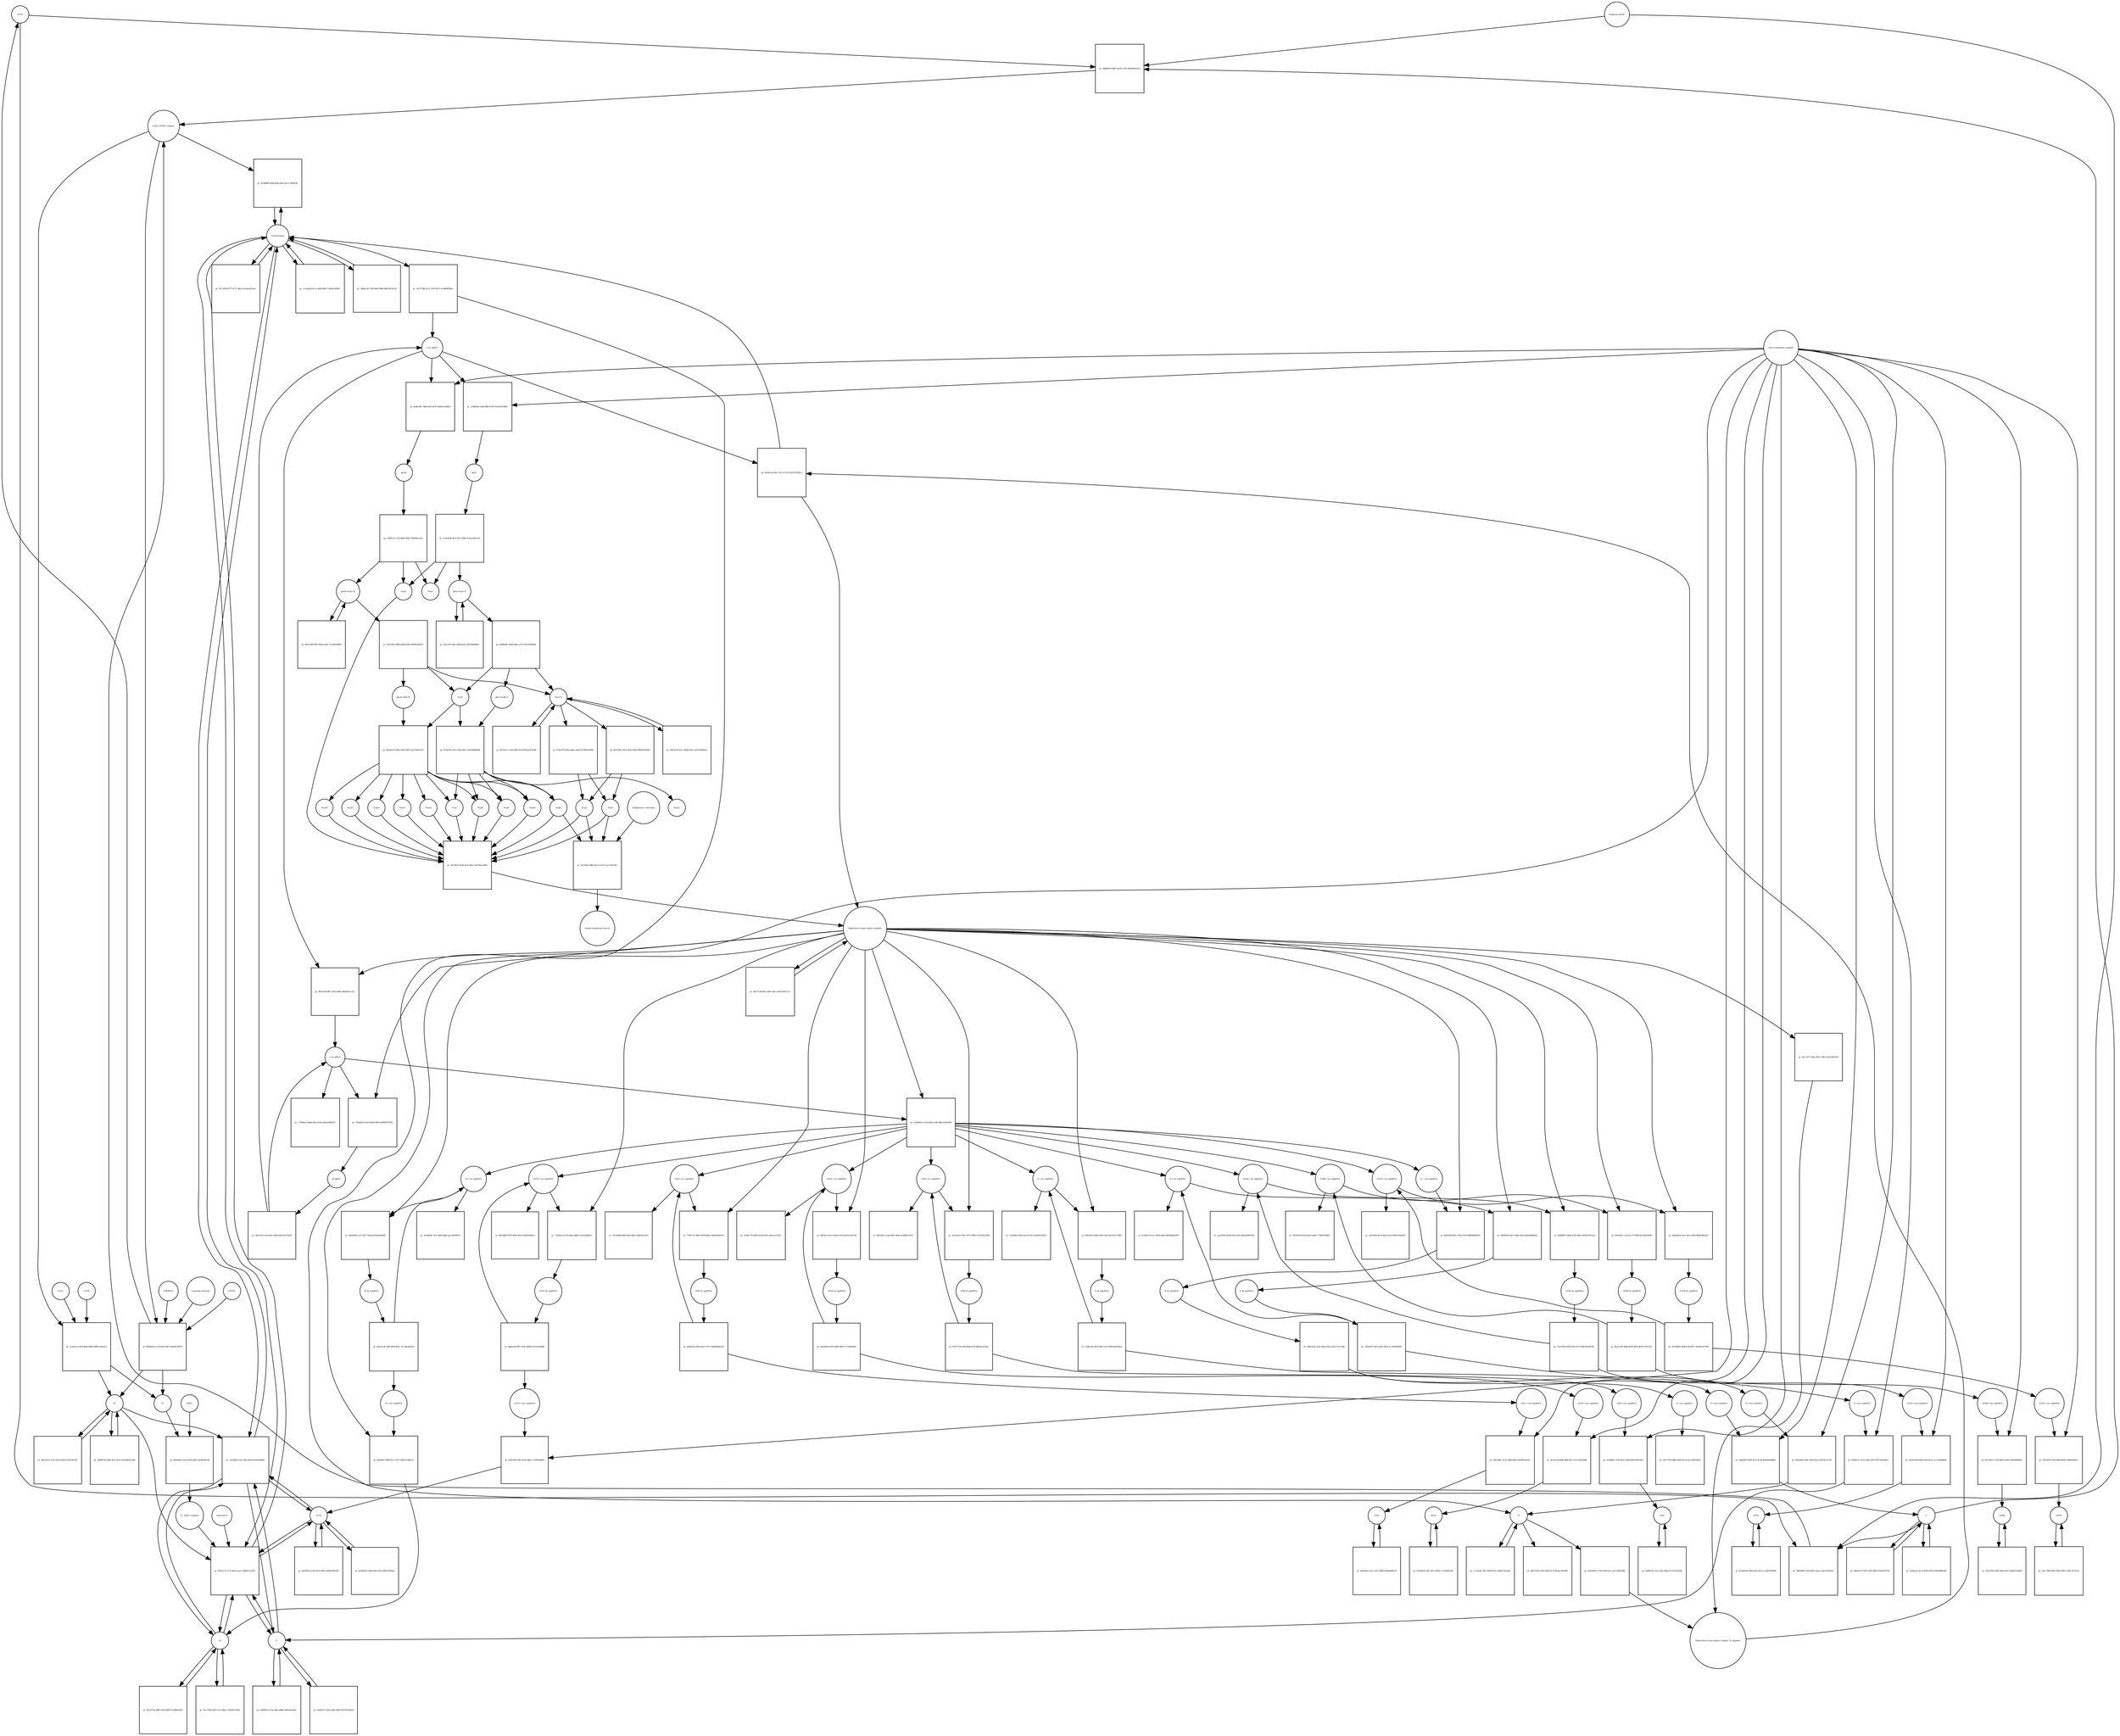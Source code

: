 strict digraph  {
ACE2 [annotation="", bipartite=0, cls=macromolecule, fontsize=4, label=ACE2, shape=circle];
"pr_508646c9-b9b7-4a28-a726-3dd1be8143c8" [annotation="", bipartite=1, cls=process, fontsize=4, label="pr_508646c9-b9b7-4a28-a726-3dd1be8143c8", shape=square];
"ACE2_SPIKE complex" [annotation="", bipartite=0, cls=complex, fontsize=4, label="ACE2_SPIKE complex", shape=circle];
"Heparan sulfate" [annotation="urn_miriam_obo.chebi_CHEBI%3A28815", bipartite=0, cls="simple chemical", fontsize=4, label="Heparan sulfate", shape=circle];
S [annotation=urn_miriam_uniprot_P0DTC2, bipartite=0, cls=macromolecule, fontsize=4, label=S, shape=circle];
Nucleocapsid [annotation="urn_miriam_obo.go_GO%3A0019013", bipartite=0, cls=complex, fontsize=4, label=Nucleocapsid, shape=circle];
"pr_bf348df9-9284-4eb6-9eb1-eb71139d2b3b" [annotation="", bipartite=1, cls=process, fontsize=4, label="pr_bf348df9-9284-4eb6-9eb1-eb71139d2b3b", shape=square];
"pr_5118fcce-e40f-48dd-b9d5-6989c1bda3c8" [annotation="", bipartite=1, cls=process, fontsize=4, label="pr_5118fcce-e40f-48dd-b9d5-6989c1bda3c8", shape=square];
S2 [annotation=urn_miriam_interpro_IPR002552, bipartite=0, cls=macromolecule, fontsize=4, label=S2, shape=circle];
CTSB [annotation="", bipartite=0, cls=macromolecule, fontsize=4, label=CTSB, shape=circle];
CTSL [annotation="", bipartite=0, cls=macromolecule, fontsize=4, label=CTSL, shape=circle];
S1 [annotation=urn_miriam_interpro_IPR002551, bipartite=0, cls=macromolecule, fontsize=4, label=S1, shape=circle];
"pr_26b960fd-143e-4d05-b2aa-e1d513583e09" [annotation="", bipartite=1, cls=process, fontsize=4, label="pr_26b960fd-143e-4d05-b2aa-e1d513583e09", shape=square];
"pr_fa911113-7c7e-4dc6-aaec-349067c2276f" [annotation="", bipartite=1, cls=process, fontsize=4, label="pr_fa911113-7c7e-4dc6-aaec-349067c2276f", shape=square];
cholesterol [annotation="urn_miriam_obo.chebi_CHEBI%3A16113", bipartite=0, cls="simple chemical", fontsize=4, label=cholesterol, shape=circle];
"S1_NRP1 complex" [annotation="", bipartite=0, cls=complex, fontsize=4, label="S1_NRP1 complex", shape=circle];
E [annotation=urn_miriam_uniprot_P0DTC4, bipartite=0, cls=macromolecule, fontsize=4, label=E, shape=circle];
M [annotation=urn_miriam_uniprot_P0DTC5, bipartite=0, cls=macromolecule, fontsize=4, label=M, shape=circle];
Orf7a [annotation=urn_miriam_uniprot_P0DTC7, bipartite=0, cls=macromolecule, fontsize=4, label=Orf7a, shape=circle];
"pr_e415759d-3c2c-4785-b237-ec9b90ffd9ea" [annotation="", bipartite=1, cls=process, fontsize=4, label="pr_e415759d-3c2c-4785-b237-ec9b90ffd9ea", shape=square];
"(+)ss gRNA" [annotation=urn_miriam_refseq_NC_045512, bipartite=0, cls="nucleic acid feature", fontsize=4, label="(+)ss gRNA", shape=circle];
N [annotation=urn_miriam_uniprot_P0DTC9, bipartite=0, cls="macromolecule multimer", fontsize=4, label=N, shape=circle];
"pr_cceeda3b-01ce-4d56-8661-c36fe9c0949c" [annotation="", bipartite=1, cls=process, fontsize=4, label="pr_cceeda3b-01ce-4d56-8661-c36fe9c0949c", shape=square];
"pr_264dce63-7ff8-44e6-94ba-86f32f61d21d" [annotation="", bipartite=1, cls=process, fontsize=4, label="pr_264dce63-7ff8-44e6-94ba-86f32f61d21d", shape=square];
"pr_d975331b-1b45-426d-b179-9a3ae749e981" [annotation="", bipartite=1, cls=process, fontsize=4, label="pr_d975331b-1b45-426d-b179-9a3ae749e981", shape=square];
"pr_17cfee4e-1f6c-4038-8c5e-2d0d7156c6de" [annotation="", bipartite=1, cls=process, fontsize=4, label="pr_17cfee4e-1f6c-4038-8c5e-2d0d7156c6de", shape=square];
"N (+)ss sgmRNA" [annotation=urn_miriam_ncbigene_43740575, bipartite=0, cls="nucleic acid feature", fontsize=4, label="N (+)ss sgmRNA", shape=circle];
"pr_d50a9ed1-6e6c-4f56-baa5-d1f55f7ae791" [annotation="", bipartite=1, cls=process, fontsize=4, label="pr_d50a9ed1-6e6c-4f56-baa5-d1f55f7ae791", shape=square];
"Host translation complex" [annotation="urn_miriam_obo.go_GO%3A0070992", bipartite=0, cls=complex, fontsize=4, label="Host translation complex", shape=circle];
"pr_07c5920a-ff77-4171-bbe2-a3c4aa631eac" [annotation="", bipartite=1, cls=process, fontsize=4, label="pr_07c5920a-ff77-4171-bbe2-a3c4aa631eac", shape=square];
"pr_0b0d2fcd-ce78-4afa-9dd7-ed20af74f070" [annotation="", bipartite=1, cls=process, fontsize=4, label="pr_0b0d2fcd-ce78-4afa-9dd7-ed20af74f070", shape=square];
FURIN [annotation="", bipartite=0, cls=macromolecule, fontsize=4, label=FURIN, shape=circle];
TMPRSS2 [annotation="", bipartite=0, cls=macromolecule, fontsize=4, label=TMPRSS2, shape=circle];
"Camostat mesylate" [annotation="urn_miriam_pubchem.compound_2536", bipartite=0, cls="simple chemical", fontsize=4, label="Camostat mesylate", shape=circle];
"pr_9a9c25c9-57ee-4c4a-965d-f3c9970e1ff1" [annotation="", bipartite=1, cls=process, fontsize=4, label="pr_9a9c25c9-57ee-4c4a-965d-f3c9970e1ff1", shape=square];
"Replication transcription complex_N oligomer" [annotation="", bipartite=0, cls=complex, fontsize=4, label="Replication transcription complex_N oligomer", shape=circle];
"pr_b54d1cab-b4c7-4312-b732-cb53312c8b12" [annotation="", bipartite=1, cls=process, fontsize=4, label="pr_b54d1cab-b4c7-4312-b732-cb53312c8b12", shape=square];
"Replication transcription complex" [annotation="", bipartite=0, cls=complex, fontsize=4, label="Replication transcription complex", shape=circle];
"pr_7aa2fdb4-141e-4ffa-ab85-fee6ef2bd4f3" [annotation="", bipartite=1, cls=process, fontsize=4, label="pr_7aa2fdb4-141e-4ffa-ab85-fee6ef2bd4f3", shape=square];
"pr_d408870a-848a-4a37-8515-b2a566412cb8" [annotation="", bipartite=1, cls=process, fontsize=4, label="pr_d408870a-848a-4a37-8515-b2a566412cb8", shape=square];
"pp1a Nsp3-11" [annotation=urn_miriam_uniprot_P0DTC1, bipartite=0, cls=macromolecule, fontsize=4, label="pp1a Nsp3-11", shape=circle];
"pr_0b54b36c-a049-4d4c-a7f5-016c976f9b4f" [annotation="", bipartite=1, cls=process, fontsize=4, label="pr_0b54b36c-a049-4d4c-a7f5-016c976f9b4f", shape=square];
"pp1a Nsp6-11" [annotation=urn_miriam_uniprot_P0DTC1, bipartite=0, cls=macromolecule, fontsize=4, label="pp1a Nsp6-11", shape=circle];
"Nsp3-4" [annotation="urn_miriam_ncbiprotein_YP_009725299|urn_miriam_ncbiprotein_YP_009725300", bipartite=0, cls=macromolecule, fontsize=4, label="Nsp3-4", shape=circle];
Nsp5 [annotation=urn_miriam_ncbiprotein_YP_009725301, bipartite=0, cls="macromolecule multimer", fontsize=4, label=Nsp5, shape=circle];
"Endoplasmic reticulum" [annotation="urn_miriam_obo.go_GO%3A0005783", bipartite=0, cls=complex, fontsize=4, label="Endoplasmic reticulum", shape=circle];
"pr_7cf3c8e3-f9b0-4a13-a118-11acc526148c" [annotation="", bipartite=1, cls=process, fontsize=4, label="pr_7cf3c8e3-f9b0-4a13-a118-11acc526148c", shape=square];
"Double-membrane vesicle" [annotation="urn_miriam_obo.go_GO%3A0039718", bipartite=0, cls=complex, fontsize=4, label="Double-membrane vesicle", shape=circle];
Nsp4 [annotation=urn_miriam_ncbiprotein_YP_009725300, bipartite=0, cls=macromolecule, fontsize=4, label=Nsp4, shape=circle];
Nsp3 [annotation=urn_miriam_ncbiprotein_YP_009725299, bipartite=0, cls=macromolecule, fontsize=4, label=Nsp3, shape=circle];
Nsp6 [annotation=urn_miriam_ncbiprotein_YP_009725302, bipartite=0, cls=macromolecule, fontsize=4, label=Nsp6, shape=circle];
"pr_efcfcd7f-aabc-40f9-8ee9-78fe59099b45" [annotation="", bipartite=1, cls=process, fontsize=4, label="pr_efcfcd7f-aabc-40f9-8ee9-78fe59099b45", shape=square];
"pr_0fdcd330-41e7-49d8-bc6e-a103c6bf8eb6" [annotation="", bipartite=1, cls=process, fontsize=4, label="pr_0fdcd330-41e7-49d8-bc6e-a103c6bf8eb6", shape=square];
"pp1ab Nsp3-16" [annotation=urn_miriam_uniprot_P0DTD1, bipartite=0, cls=macromolecule, fontsize=4, label="pp1ab Nsp3-16", shape=circle];
"pr_d61fceb9-fb9c-40d5-aaab-71e2d5cd8f88" [annotation="", bipartite=1, cls=process, fontsize=4, label="pr_d61fceb9-fb9c-40d5-aaab-71e2d5cd8f88", shape=square];
"pr_163c20ec-f04b-4ad9-9258-5d97be2bf567" [annotation="", bipartite=1, cls=process, fontsize=4, label="pr_163c20ec-f04b-4ad9-9258-5d97be2bf567", shape=square];
"pp1ab nsp6-16" [annotation=urn_miriam_uniprot_P0DTD1, bipartite=0, cls=macromolecule, fontsize=4, label="pp1ab nsp6-16", shape=circle];
"pr_6b3377ba-8df0-4c00-8d8f-f7a3dbb42067" [annotation="", bipartite=1, cls=process, fontsize=4, label="pr_6b3377ba-8df0-4c00-8d8f-f7a3dbb42067", shape=square];
"pr_a268f922-e07e-4dba-b068-e0003a9cfbac" [annotation="", bipartite=1, cls=process, fontsize=4, label="pr_a268f922-e07e-4dba-b068-e0003a9cfbac", shape=square];
"pr_a029a3ac-8c21-4f26-b504-a3690bf8b195" [annotation="", bipartite=1, cls=process, fontsize=4, label="pr_a029a3ac-8c21-4f26-b504-a3690bf8b195", shape=square];
"pr_fecc794b-2b23-41a3-8bee-c7b2007ef2b8" [annotation="", bipartite=1, cls=process, fontsize=4, label="pr_fecc794b-2b23-41a3-8bee-c7b2007ef2b8", shape=square];
"pr_e4e29357-0a9a-4bef-94fb-d1f370a16ebd" [annotation="", bipartite=1, cls=process, fontsize=4, label="pr_e4e29357-0a9a-4bef-94fb-d1f370a16ebd", shape=square];
"pr_384de197-8597-45f0-9fb6-f5c83f447f38" [annotation="", bipartite=1, cls=process, fontsize=4, label="pr_384de197-8597-45f0-9fb6-f5c83f447f38", shape=square];
"pr_08764f34-ac0b-4232-893a-1db9fc0b160d" [annotation="", bipartite=1, cls=process, fontsize=4, label="pr_08764f34-ac0b-4232-893a-1db9fc0b160d", shape=square];
Orf6 [annotation=urn_miriam_uniprot_P0DTC6, bipartite=0, cls=macromolecule, fontsize=4, label=Orf6, shape=circle];
"pr_6ab3dee2-e5e1-4371-80fb-5566ab8ff15d" [annotation="", bipartite=1, cls=process, fontsize=4, label="pr_6ab3dee2-e5e1-4371-80fb-5566ab8ff15d", shape=square];
Orf3a [annotation=urn_miriam_uniprot_P0DTC3, bipartite=0, cls=macromolecule, fontsize=4, label=Orf3a, shape=circle];
"pr_8ca9d149-196d-4e26-8225-cc6df50364dd" [annotation="", bipartite=1, cls=process, fontsize=4, label="pr_8ca9d149-196d-4e26-8225-cc6df50364dd", shape=square];
Orf8 [annotation=urn_miriam_uniprot_P0DTC8, bipartite=0, cls=macromolecule, fontsize=4, label=Orf8, shape=circle];
"pr_a98f9126-32ec-426c-bbb2-d73335cf620b" [annotation="", bipartite=1, cls=process, fontsize=4, label="pr_a98f9126-32ec-426c-bbb2-d73335cf620b", shape=square];
Orf9b [annotation=urn_miriam_uniprot_P0DTD2, bipartite=0, cls=macromolecule, fontsize=4, label=Orf9b, shape=circle];
"pr_15b57903-b00f-42de-95f3-18efb512896d" [annotation="", bipartite=1, cls=process, fontsize=4, label="pr_15b57903-b00f-42de-95f3-18efb512896d", shape=square];
Orf14 [annotation=urn_miriam_uniprot_P0DTD3, bipartite=0, cls=macromolecule, fontsize=4, label=Orf14, shape=circle];
"pr_b3f1d6c8-2fdc-48c2-9504-111240b4130c" [annotation="", bipartite=1, cls=process, fontsize=4, label="pr_b3f1d6c8-2fdc-48c2-9504-111240b4130c", shape=square];
Orf7b [annotation=urn_miriam_uniprot_P0DTD8, bipartite=0, cls=macromolecule, fontsize=4, label=Orf7b, shape=circle];
"pr_34cc79bb-80b5-40d2-9853-f208c7b701ad" [annotation="", bipartite=1, cls=process, fontsize=4, label="pr_34cc79bb-80b5-40d2-9853-f208c7b701ad", shape=square];
"pr_bf1b8285-236d-4466-a9f1-d969c6f9a0ef" [annotation="", bipartite=1, cls=process, fontsize=4, label="pr_bf1b8285-236d-4466-a9f1-d969c6f9a0ef", shape=square];
"M (+)ss sgmRNA" [annotation="", bipartite=0, cls="nucleic acid feature", fontsize=4, label="M (+)ss sgmRNA", shape=circle];
"pr_6f91f847-b894-47a7-bd77-486c97d8ba14" [annotation="", bipartite=1, cls=process, fontsize=4, label="pr_6f91f847-b894-47a7-bd77-486c97d8ba14", shape=square];
"E (+)ss sgmRNA" [annotation="", bipartite=0, cls="nucleic acid feature", fontsize=4, label="E (+)ss sgmRNA", shape=circle];
"pr_0f294ce7-4532-4d61-b953-83972beb86c7" [annotation="", bipartite=1, cls=process, fontsize=4, label="pr_0f294ce7-4532-4d61-b953-83972beb86c7", shape=square];
"S (+)ss sgmRNA" [annotation="", bipartite=0, cls="nucleic acid feature", fontsize=4, label="S (+)ss sgmRNA", shape=circle];
"pr_58d286f7-bfd5-4e14-9c4d-865bf456dd06" [annotation="", bipartite=1, cls=process, fontsize=4, label="pr_58d286f7-bfd5-4e14-9c4d-865bf456dd06", shape=square];
"Orf7a (+)ss sgmRNA" [annotation="", bipartite=0, cls="nucleic acid feature", fontsize=4, label="Orf7a (+)ss sgmRNA", shape=circle];
"pr_a3f67642-f093-4c3e-8da4-7c1ff05dd9fd" [annotation="", bipartite=1, cls=process, fontsize=4, label="pr_a3f67642-f093-4c3e-8da4-7c1ff05dd9fd", shape=square];
"Orf6  (+)ss sgmRNA" [annotation="", bipartite=0, cls="nucleic acid feature", fontsize=4, label="Orf6  (+)ss sgmRNA", shape=circle];
"pr_3203308c-ec3e-4484-90b3-ab03f83a0322" [annotation="", bipartite=1, cls=process, fontsize=4, label="pr_3203308c-ec3e-4484-90b3-ab03f83a0322", shape=square];
"Orf3a (+)ss sgmRNA" [annotation="", bipartite=0, cls="nucleic acid feature", fontsize=4, label="Orf3a (+)ss sgmRNA", shape=circle];
"pr_3b34183b-b5b9-4344-8e1e-3cc2194bd666" [annotation="", bipartite=1, cls=process, fontsize=4, label="pr_3b34183b-b5b9-4344-8e1e-3cc2194bd666", shape=square];
"Orf8 (+)ss sgmRNA" [annotation="", bipartite=0, cls="nucleic acid feature", fontsize=4, label="Orf8 (+)ss sgmRNA", shape=circle];
"pr_093df8b1-7f29-40e2-a808-690f22b87dd2" [annotation="", bipartite=1, cls=process, fontsize=4, label="pr_093df8b1-7f29-40e2-a808-690f22b87dd2", shape=square];
"Orf9b (+)ss sgmRNA" [annotation="", bipartite=0, cls="nucleic acid feature", fontsize=4, label="Orf9b (+)ss sgmRNA", shape=circle];
"pr_d5c439ce-57e0-4d87-be99-67db39899f9a" [annotation="", bipartite=1, cls=process, fontsize=4, label="pr_d5c439ce-57e0-4d87-be99-67db39899f9a", shape=square];
"Orf14 (+)ss sgmRNA" [annotation="", bipartite=0, cls="nucleic acid feature", fontsize=4, label="Orf14 (+)ss sgmRNA", shape=circle];
"pr_efca6c4f-6088-484b-9f7c-0c33c80a358b" [annotation="", bipartite=1, cls=process, fontsize=4, label="pr_efca6c4f-6088-484b-9f7c-0c33c80a358b", shape=square];
"Orf7b (+)ss sgmRNA" [annotation="", bipartite=0, cls="nucleic acid feature", fontsize=4, label="Orf7b (+)ss sgmRNA", shape=circle];
"pr_1f502053-f7b6-4d68-8606-550f04500fc7" [annotation="", bipartite=1, cls=process, fontsize=4, label="pr_1f502053-f7b6-4d68-8606-550f04500fc7", shape=square];
"(-)ss gRNA" [annotation=urn_miriam_refseq_NC_045512, bipartite=0, cls="nucleic acid feature", fontsize=4, label="(-)ss gRNA", shape=circle];
"pr_7194d5a5-9a8d-4fae-8144-e86aad584162" [annotation="", bipartite=1, cls=process, fontsize=4, label="pr_7194d5a5-9a8d-4fae-8144-e86aad584162", shape=square];
"pr_1043e803-c744-4196-bcee-3a372d61f948" [annotation="", bipartite=1, cls=process, fontsize=4, label="pr_1043e803-c744-4196-bcee-3a372d61f948", shape=square];
"pr_6f02319d-8ff7-4314-b0bb-e8b6eb31c22c" [annotation="", bipartite=1, cls=process, fontsize=4, label="pr_6f02319d-8ff7-4314-b0bb-e8b6eb31c22c", shape=square];
"M (-)ss sgmRNA" [annotation=urn_miriam_ncbigene_43740571, bipartite=0, cls="nucleic acid feature", fontsize=4, label="M (-)ss sgmRNA", shape=circle];
"pr_0e3e6d9c-5f7e-49f0-8bdb-aacc8f30b074" [annotation="", bipartite=1, cls=process, fontsize=4, label="pr_0e3e6d9c-5f7e-49f0-8bdb-aacc8f30b074", shape=square];
"E (-)ss sgmRNA" [annotation=urn_miriam_ncbigene_43740570, bipartite=0, cls="nucleic acid feature", fontsize=4, label="E (-)ss sgmRNA", shape=circle];
"pr_412dd574-f1ac-47bd-bde0-90b36b6a2959" [annotation="", bipartite=1, cls=process, fontsize=4, label="pr_412dd574-f1ac-47bd-bde0-90b36b6a2959", shape=square];
"S (-)ss sgmRNA" [annotation="", bipartite=0, cls="nucleic acid feature", fontsize=4, label="S (-)ss sgmRNA", shape=circle];
"pr_c25ef8b3-3584-4a14-8732-b7dc60cd5405" [annotation="", bipartite=1, cls=process, fontsize=4, label="pr_c25ef8b3-3584-4a14-8732-b7dc60cd5405", shape=square];
"Orf7a (-)ss sgmRNA" [annotation="", bipartite=0, cls="nucleic acid feature", fontsize=4, label="Orf7a (-)ss sgmRNA", shape=circle];
"pr_085efd4f-9576-4d09-94a9-62effb4290c0" [annotation="", bipartite=1, cls=process, fontsize=4, label="pr_085efd4f-9576-4d09-94a9-62effb4290c0", shape=square];
"Orf6 (-)ss sgmRNA" [annotation="", bipartite=0, cls="nucleic acid feature", fontsize=4, label="Orf6 (-)ss sgmRNA", shape=circle];
"pr_70ca40dd-089f-4eb3-8fbe-2fd6281c827f" [annotation="", bipartite=1, cls=process, fontsize=4, label="pr_70ca40dd-089f-4eb3-8fbe-2fd6281c827f", shape=square];
"Orf3a (-)ss sgmRNA" [annotation="", bipartite=0, cls="nucleic acid feature", fontsize=4, label="Orf3a (-)ss sgmRNA", shape=circle];
"pr_aaa78593-b83d-4543-9efe-86c8d3807fed" [annotation="", bipartite=1, cls=process, fontsize=4, label="pr_aaa78593-b83d-4543-9efe-86c8d3807fed", shape=square];
"Orf8 (-)ss sgmRNA" [annotation="", bipartite=0, cls="nucleic acid feature", fontsize=4, label="Orf8 (-)ss sgmRNA", shape=circle];
"pr_6f41ebb7-a3eb-40f2-9438-aa3b84137b11" [annotation="", bipartite=1, cls=process, fontsize=4, label="pr_6f41ebb7-a3eb-40f2-9438-aa3b84137b11", shape=square];
"Orf9b (-)ss sgmRNA" [annotation="", bipartite=0, cls="nucleic acid feature", fontsize=4, label="Orf9b (-)ss sgmRNA", shape=circle];
"pr_7f058700-b3a0-42a6-abd4-177bb5078d62" [annotation="", bipartite=1, cls=process, fontsize=4, label="pr_7f058700-b3a0-42a6-abd4-177bb5078d62", shape=square];
"Orf14 (-)ss sgmRNA" [annotation="", bipartite=0, cls="nucleic acid feature", fontsize=4, label="Orf14 (-)ss sgmRNA", shape=circle];
"pr_1834e779-b58b-4c49-b978-1d0ccacf3252" [annotation="", bipartite=1, cls=process, fontsize=4, label="pr_1834e779-b58b-4c49-b978-1d0ccacf3252", shape=square];
"Orf7b (-)ss sgmRNA" [annotation="", bipartite=0, cls="nucleic acid feature", fontsize=4, label="Orf7b (-)ss sgmRNA", shape=circle];
"pr_aed19f28-da79-4bc5-8caf-89047d1a603f" [annotation="", bipartite=1, cls=process, fontsize=4, label="pr_aed19f28-da79-4bc5-8caf-89047d1a603f", shape=square];
"pr_74ad5b1b-02a9-44e6-9085-b29f8078725b" [annotation="", bipartite=1, cls=process, fontsize=4, label="pr_74ad5b1b-02a9-44e6-9085-b29f8078725b", shape=square];
"ds gRNA" [annotation=urn_miriam_refseq_NC_045512, bipartite=0, cls="nucleic acid feature", fontsize=4, label="ds gRNA", shape=circle];
"pr_56be482b-ca57-4b77-8a90-df19ae0eb98f" [annotation="", bipartite=1, cls=process, fontsize=4, label="pr_56be482b-ca57-4b77-8a90-df19ae0eb98f", shape=square];
"M ds sgmRNA" [annotation="", bipartite=0, cls="nucleic acid feature", fontsize=4, label="M ds sgmRNA", shape=circle];
"pr_a0d49559-4dcf-4b84-af5b-eb0b24d80606" [annotation="", bipartite=1, cls=process, fontsize=4, label="pr_a0d49559-4dcf-4b84-af5b-eb0b24d80606", shape=square];
"E ds sgmRNA" [annotation="", bipartite=0, cls="nucleic acid feature", fontsize=4, label="E ds sgmRNA", shape=circle];
"pr_80f3f016-64bb-439d-a45f-ba5270c709b3" [annotation="", bipartite=1, cls=process, fontsize=4, label="pr_80f3f016-64bb-439d-a45f-ba5270c709b3", shape=square];
"S ds sgmRNA" [annotation="", bipartite=0, cls="nucleic acid feature", fontsize=4, label="S ds sgmRNA", shape=circle];
"pr_7243de22-b77d-4b2a-b8bb-c6221dd28011" [annotation="", bipartite=1, cls=process, fontsize=4, label="pr_7243de22-b77d-4b2a-b8bb-c6221dd28011", shape=square];
"Orf7a ds sgmRNA" [annotation="", bipartite=0, cls="nucleic acid feature", fontsize=4, label="Orf7a ds sgmRNA", shape=circle];
"pr_778fe712-9493-4978-b8d1-569e9a005e34" [annotation="", bipartite=1, cls=process, fontsize=4, label="pr_778fe712-9493-4978-b8d1-569e9a005e34", shape=square];
"Orf6 ds sgmRNA" [annotation="", bipartite=0, cls="nucleic acid feature", fontsize=4, label="Orf6 ds sgmRNA", shape=circle];
"pr_9d4b8871-bdb6-47d3-b68e-605dc97b7ea9" [annotation="", bipartite=1, cls=process, fontsize=4, label="pr_9d4b8871-bdb6-47d3-b68e-605dc97b7ea9", shape=square];
"Orf3a ds sgmRNA" [annotation="", bipartite=0, cls="nucleic acid feature", fontsize=4, label="Orf3a ds sgmRNA", shape=circle];
"pr_ea52e3e2-554c-4372-9480-c7b7362c876d" [annotation="", bipartite=1, cls=process, fontsize=4, label="pr_ea52e3e2-554c-4372-9480-c7b7362c876d", shape=square];
"Orf8 ds sgmRNA" [annotation="", bipartite=0, cls="nucleic acid feature", fontsize=4, label="Orf8 ds sgmRNA", shape=circle];
"pr_492e6e67-cca4-4c73-9589-8a126d550492" [annotation="", bipartite=1, cls=process, fontsize=4, label="pr_492e6e67-cca4-4c73-9589-8a126d550492", shape=square];
"Orf9b ds sgmRNA" [annotation="", bipartite=0, cls="nucleic acid feature", fontsize=4, label="Orf9b ds sgmRNA", shape=circle];
"pr_34f2fe12-0ec3-403a-91fd-b035521a4739" [annotation="", bipartite=1, cls=process, fontsize=4, label="pr_34f2fe12-0ec3-403a-91fd-b035521a4739", shape=square];
"Orf14 ds sgmRNA" [annotation="", bipartite=0, cls="nucleic acid feature", fontsize=4, label="Orf14 ds sgmRNA", shape=circle];
"pr_3b00ad18-3ac4-44ca-9efb-0ff9eb85ea67" [annotation="", bipartite=1, cls=process, fontsize=4, label="pr_3b00ad18-3ac4-44ca-9efb-0ff9eb85ea67", shape=square];
"Orf7b ds sgmRNA" [annotation="", bipartite=0, cls="nucleic acid feature", fontsize=4, label="Orf7b ds sgmRNA", shape=circle];
"pr_9f42c47e-d1fe-48c1-8bfd-6623123762a8" [annotation="", bipartite=1, cls=process, fontsize=4, label="pr_9f42c47e-d1fe-48c1-8bfd-6623123762a8", shape=square];
"pr_eb51ac34-3ef6-492b-8ea1-3127de204539" [annotation="", bipartite=1, cls=process, fontsize=4, label="pr_eb51ac34-3ef6-492b-8ea1-3127de204539", shape=square];
"pr_192bc657-0ef1-4953-8d74-2c7a5926580f" [annotation="", bipartite=1, cls=process, fontsize=4, label="pr_192bc657-0ef1-4953-8d74-2c7a5926580f", shape=square];
"pr_51f6e10a-3f76-4807-b1c5-8f9a5d5634ed" [annotation="", bipartite=1, cls=process, fontsize=4, label="pr_51f6e10a-3f76-4807-b1c5-8f9a5d5634ed", shape=square];
"pr_48deefa6-9ff7-424c-b648-a151d1dc9dbb" [annotation="", bipartite=1, cls=process, fontsize=4, label="pr_48deefa6-9ff7-424c-b648-a151d1dc9dbb", shape=square];
"pr_4fdeda2b-364a-4af1-b707-59d63b0da593" [annotation="", bipartite=1, cls=process, fontsize=4, label="pr_4fdeda2b-364a-4af1-b707-59d63b0da593", shape=square];
"pr_7e5147f6-a93b-4e92-927c-84b74aa98700" [annotation="", bipartite=1, cls=process, fontsize=4, label="pr_7e5147f6-a93b-4e92-927c-84b74aa98700", shape=square];
"pr_f97b775d-e2f4-4f4d-a259-4b43ec3f15fd" [annotation="", bipartite=1, cls=process, fontsize=4, label="pr_f97b775d-e2f4-4f4d-a259-4b43ec3f15fd", shape=square];
"pr_0815e785-4688-4d18-9f20-6876115073ed" [annotation="", bipartite=1, cls=process, fontsize=4, label="pr_0815e785-4688-4d18-9f20-6876115073ed", shape=square];
"pr_922a80e6-83af-469b-94e9-3711df5bf0fa" [annotation="", bipartite=1, cls=process, fontsize=4, label="pr_922a80e6-83af-469b-94e9-3711df5bf0fa", shape=square];
"pr_55530604-fdd9-47df-9837-94338c5d7509" [annotation="", bipartite=1, cls=process, fontsize=4, label="pr_55530604-fdd9-47df-9837-94338c5d7509", shape=square];
"N  (-)ss sgmRNA" [annotation=urn_miriam_ncbigene_43740575, bipartite=0, cls="nucleic acid feature", fontsize=4, label="N  (-)ss sgmRNA", shape=circle];
"pr_664265f9-b8cc-4b32-91f6-df8066d98d52" [annotation="", bipartite=1, cls=process, fontsize=4, label="pr_664265f9-b8cc-4b32-91f6-df8066d98d52", shape=square];
"N ds sgmRNA" [annotation="", bipartite=0, cls="nucleic acid feature", fontsize=4, label="N ds sgmRNA", shape=circle];
"pr_b087a26c-acb1-49ca-b3ea-41a2712c783b" [annotation="", bipartite=1, cls=process, fontsize=4, label="pr_b087a26c-acb1-49ca-b3ea-41a2712c783b", shape=square];
"N (-)ss sgmRNA" [annotation="", bipartite=0, cls="nucleic acid feature", fontsize=4, label="N (-)ss sgmRNA", shape=circle];
pp1ab [annotation=urn_miriam_uniprot_P0DTD1, bipartite=0, cls=macromolecule, fontsize=4, label=pp1ab, shape=circle];
"pr_37bff13f-c756-4b82-964f-7cd46d2ecf0c" [annotation="", bipartite=1, cls=process, fontsize=4, label="pr_37bff13f-c756-4b82-964f-7cd46d2ecf0c", shape=square];
Nsp2 [annotation=urn_miriam_ncbiprotein_YP_009725298, bipartite=0, cls=macromolecule, fontsize=4, label=Nsp2, shape=circle];
Nsp1 [annotation=urn_miriam_ncbiprotein_YP_009725297, bipartite=0, cls=macromolecule, fontsize=4, label=Nsp1, shape=circle];
pp1a [annotation=urn_miriam_uniprot_P0DTC1, bipartite=0, cls=macromolecule, fontsize=4, label=pp1a, shape=circle];
"pr_513e4d36-dfc3-41fc-9080-9c42e160ac24" [annotation="", bipartite=1, cls=process, fontsize=4, label="pr_513e4d36-dfc3-41fc-9080-9c42e160ac24", shape=square];
"pr_9fc50e11-c3e4-4ff8-91a4-d95aee87ab40" [annotation="", bipartite=1, cls=process, fontsize=4, label="pr_9fc50e11-c3e4-4ff8-91a4-d95aee87ab40", shape=square];
"pr_df337bb3-5833-4243-99ed-f80d476fa499" [annotation="", bipartite=1, cls=process, fontsize=4, label="pr_df337bb3-5833-4243-99ed-f80d476fa499", shape=square];
"pr_97dcef76-b09e-48ee-a434-3559861e83f6" [annotation="", bipartite=1, cls=process, fontsize=4, label="pr_97dcef76-b09e-48ee-a434-3559861e83f6", shape=square];
"pr_0162ef16-70e3-450e-8fec-41b294df8d94" [annotation="", bipartite=1, cls=process, fontsize=4, label="pr_0162ef16-70e3-450e-8fec-41b294df8d94", shape=square];
Nsp7 [annotation=urn_miriam_ncbiprotein_YP_009725303, bipartite=0, cls=macromolecule, fontsize=4, label=Nsp7, shape=circle];
Nsp8 [annotation=urn_miriam_ncbiprotein_YP_009725304, bipartite=0, cls=macromolecule, fontsize=4, label=Nsp8, shape=circle];
Nsp9 [annotation=urn_miriam_ncbiprotein_YP_009725305, bipartite=0, cls=macromolecule, fontsize=4, label=Nsp9, shape=circle];
Nsp10 [annotation=urn_miriam_ncbiprotein_YP_009725306, bipartite=0, cls=macromolecule, fontsize=4, label=Nsp10, shape=circle];
Nsp11 [annotation=urn_miriam_ncbiprotein_YP_009725312, bipartite=0, cls=macromolecule, fontsize=4, label=Nsp11, shape=circle];
"pr_bba2ac01-3b9e-4362-9967-aa572fdc9a19" [annotation="", bipartite=1, cls=process, fontsize=4, label="pr_bba2ac01-3b9e-4362-9967-aa572fdc9a19", shape=square];
Nsp13 [annotation=urn_miriam_ncbiprotein_YP_009725308, bipartite=0, cls=macromolecule, fontsize=4, label=Nsp13, shape=circle];
Nsp12 [annotation=urn_miriam_ncbiprotein_YP_009725307, bipartite=0, cls=macromolecule, fontsize=4, label=Nsp12, shape=circle];
Nsp16 [annotation=urn_miriam_ncbiprotein_YP_009725311, bipartite=0, cls=macromolecule, fontsize=4, label=Nsp16, shape=circle];
Nsp15 [annotation=urn_miriam_ncbiprotein_YP_009725310, bipartite=0, cls=macromolecule, fontsize=4, label=Nsp15, shape=circle];
Nsp14 [annotation=urn_miriam_ncbiprotein_YP_009725309, bipartite=0, cls=macromolecule, fontsize=4, label=Nsp14, shape=circle];
"pr_55cf3653-dc80-4cfa-b4e3-24e794cad983" [annotation="", bipartite=1, cls=process, fontsize=4, label="pr_55cf3653-dc80-4cfa-b4e3-24e794cad983", shape=square];
"pr_a7d665d1-ea8b-48f6-9c99-07ad3292280c" [annotation="", bipartite=1, cls=process, fontsize=4, label="pr_a7d665d1-ea8b-48f6-9c99-07ad3292280c", shape=square];
"pr_da4bc98c-1688-4a1f-bc9e-02d3e2c996ab" [annotation="", bipartite=1, cls=process, fontsize=4, label="pr_da4bc98c-1688-4a1f-bc9e-02d3e2c996ab", shape=square];
"pr_0d277509-886e-4460-85cb-0ec7d5d539eb" [annotation="", bipartite=1, cls=process, fontsize=4, label="pr_0d277509-886e-4460-85cb-0ec7d5d539eb", shape=square];
"pr_66e37c68-0ba7-4d01-90c1-f85a181b115c" [annotation="", bipartite=1, cls=process, fontsize=4, label="pr_66e37c68-0ba7-4d01-90c1-f85a181b115c", shape=square];
"pr_dec13577-dfee-4f53-a6bf-c033e2d916a9" [annotation="", bipartite=1, cls=process, fontsize=4, label="pr_dec13577-dfee-4f53-a6bf-c033e2d916a9", shape=square];
"pr_e91682a2-c3c8-4e90-ae46-8d6c255d5e8b" [annotation="", bipartite=1, cls=process, fontsize=4, label="pr_e91682a2-c3c8-4e90-ae46-8d6c255d5e8b", shape=square];
"pr_0f93ebbe-a2a3-4258-adf6-2ea3954f51df" [annotation="", bipartite=1, cls=process, fontsize=4, label="pr_0f93ebbe-a2a3-4258-adf6-2ea3954f51df", shape=square];
NRP1 [annotation="", bipartite=0, cls=macromolecule, fontsize=4, label=NRP1, shape=circle];
ACE2 -> "pr_508646c9-b9b7-4a28-a726-3dd1be8143c8"  [annotation="", interaction_type=consumption];
ACE2 -> "pr_26b960fd-143e-4d05-b2aa-e1d513583e09"  [annotation="", interaction_type=consumption];
"pr_508646c9-b9b7-4a28-a726-3dd1be8143c8" -> "ACE2_SPIKE complex"  [annotation="", interaction_type=production];
"ACE2_SPIKE complex" -> "pr_bf348df9-9284-4eb6-9eb1-eb71139d2b3b"  [annotation="urn_miriam_pubmed_32142651|urn_miriam_pubmed_32094589|urn_miriam_taxonomy_2697049", interaction_type=stimulation];
"ACE2_SPIKE complex" -> "pr_5118fcce-e40f-48dd-b9d5-6989c1bda3c8"  [annotation="", interaction_type=consumption];
"ACE2_SPIKE complex" -> "pr_0b0d2fcd-ce78-4afa-9dd7-ed20af74f070"  [annotation="", interaction_type=consumption];
"Heparan sulfate" -> "pr_508646c9-b9b7-4a28-a726-3dd1be8143c8"  [annotation="urn_miriam_pubmed_32142651|urn_miriam_pubmed_32094589|urn_miriam_taxonomy_2697049|urn_miriam_pubmed_32970989", interaction_type=stimulation];
"Heparan sulfate" -> "pr_26b960fd-143e-4d05-b2aa-e1d513583e09"  [annotation="urn_miriam_pubmed_32142651|urn_miriam_pubmed_32094589|urn_miriam_taxonomy_2697049|urn_miriam_pubmed_32155444|urn_miriam_pubmed_32970989", interaction_type=stimulation];
S -> "pr_508646c9-b9b7-4a28-a726-3dd1be8143c8"  [annotation="", interaction_type=consumption];
S -> "pr_26b960fd-143e-4d05-b2aa-e1d513583e09"  [annotation="", interaction_type=consumption];
S -> "pr_a029a3ac-8c21-4f26-b504-a3690bf8b195"  [annotation="", interaction_type=consumption];
S -> "pr_384de197-8597-45f0-9fb6-f5c83f447f38"  [annotation="", interaction_type=consumption];
Nucleocapsid -> "pr_bf348df9-9284-4eb6-9eb1-eb71139d2b3b"  [annotation="", interaction_type=consumption];
Nucleocapsid -> "pr_fa911113-7c7e-4dc6-aaec-349067c2276f"  [annotation="", interaction_type=consumption];
Nucleocapsid -> "pr_e415759d-3c2c-4785-b237-ec9b90ffd9ea"  [annotation="", interaction_type=consumption];
Nucleocapsid -> "pr_cceeda3b-01ce-4d56-8661-c36fe9c0949c"  [annotation="", interaction_type=consumption];
Nucleocapsid -> "pr_264dce63-7ff8-44e6-94ba-86f32f61d21d"  [annotation="", interaction_type=consumption];
Nucleocapsid -> "pr_07c5920a-ff77-4171-bbe2-a3c4aa631eac"  [annotation="", interaction_type=consumption];
Nucleocapsid -> "pr_7aa2fdb4-141e-4ffa-ab85-fee6ef2bd4f3"  [annotation="", interaction_type=consumption];
"pr_bf348df9-9284-4eb6-9eb1-eb71139d2b3b" -> Nucleocapsid  [annotation="", interaction_type=production];
"pr_5118fcce-e40f-48dd-b9d5-6989c1bda3c8" -> S2  [annotation="", interaction_type=production];
"pr_5118fcce-e40f-48dd-b9d5-6989c1bda3c8" -> S1  [annotation="", interaction_type=production];
S2 -> "pr_fa911113-7c7e-4dc6-aaec-349067c2276f"  [annotation="urn_miriam_pubmed_32142651|urn_miriam_pubmed_32094589|urn_miriam_pubmed_32047258|urn_miriam_taxonomy_2697049|urn_miriam_pubmed_32944968", interaction_type=stimulation];
S2 -> "pr_9a9c25c9-57ee-4c4a-965d-f3c9970e1ff1"  [annotation="", interaction_type=consumption];
S2 -> "pr_7aa2fdb4-141e-4ffa-ab85-fee6ef2bd4f3"  [annotation="urn_miriam_pubmed_32142651|urn_miriam_pubmed_32047258|urn_miriam_taxonomy_2697049", interaction_type=stimulation];
S2 -> "pr_d408870a-848a-4a37-8515-b2a566412cb8"  [annotation="", interaction_type=consumption];
CTSB -> "pr_5118fcce-e40f-48dd-b9d5-6989c1bda3c8"  [annotation="urn_miriam_pubmed_32142651|urn_miriam_taxonomy_2697049", interaction_type=catalysis];
CTSL -> "pr_5118fcce-e40f-48dd-b9d5-6989c1bda3c8"  [annotation="urn_miriam_pubmed_32142651|urn_miriam_taxonomy_2697049", interaction_type=catalysis];
S1 -> "pr_0f93ebbe-a2a3-4258-adf6-2ea3954f51df"  [annotation="", interaction_type=consumption];
"pr_26b960fd-143e-4d05-b2aa-e1d513583e09" -> "ACE2_SPIKE complex"  [annotation="", interaction_type=production];
"pr_fa911113-7c7e-4dc6-aaec-349067c2276f" -> Nucleocapsid  [annotation="", interaction_type=production];
"pr_fa911113-7c7e-4dc6-aaec-349067c2276f" -> E  [annotation="", interaction_type=production];
"pr_fa911113-7c7e-4dc6-aaec-349067c2276f" -> M  [annotation="", interaction_type=production];
"pr_fa911113-7c7e-4dc6-aaec-349067c2276f" -> Orf7a  [annotation="", interaction_type=production];
cholesterol -> "pr_fa911113-7c7e-4dc6-aaec-349067c2276f"  [annotation="urn_miriam_pubmed_32142651|urn_miriam_pubmed_32094589|urn_miriam_pubmed_32047258|urn_miriam_taxonomy_2697049|urn_miriam_pubmed_32944968", interaction_type=stimulation];
"S1_NRP1 complex" -> "pr_fa911113-7c7e-4dc6-aaec-349067c2276f"  [annotation="urn_miriam_pubmed_32142651|urn_miriam_pubmed_32094589|urn_miriam_pubmed_32047258|urn_miriam_taxonomy_2697049|urn_miriam_pubmed_32944968", interaction_type=stimulation];
E -> "pr_fa911113-7c7e-4dc6-aaec-349067c2276f"  [annotation="", interaction_type=consumption];
E -> "pr_7aa2fdb4-141e-4ffa-ab85-fee6ef2bd4f3"  [annotation="", interaction_type=consumption];
E -> "pr_a268f922-e07e-4dba-b068-e0003a9cfbac"  [annotation="", interaction_type=consumption];
E -> "pr_e4e29357-0a9a-4bef-94fb-d1f370a16ebd"  [annotation="", interaction_type=consumption];
M -> "pr_fa911113-7c7e-4dc6-aaec-349067c2276f"  [annotation="", interaction_type=consumption];
M -> "pr_7aa2fdb4-141e-4ffa-ab85-fee6ef2bd4f3"  [annotation="", interaction_type=consumption];
M -> "pr_6b3377ba-8df0-4c00-8d8f-f7a3dbb42067"  [annotation="", interaction_type=consumption];
M -> "pr_fecc794b-2b23-41a3-8bee-c7b2007ef2b8"  [annotation="", interaction_type=consumption];
Orf7a -> "pr_fa911113-7c7e-4dc6-aaec-349067c2276f"  [annotation="", interaction_type=consumption];
Orf7a -> "pr_7aa2fdb4-141e-4ffa-ab85-fee6ef2bd4f3"  [annotation="", interaction_type=consumption];
Orf7a -> "pr_08764f34-ac0b-4232-893a-1db9fc0b160d"  [annotation="", interaction_type=consumption];
Orf7a -> "pr_bf1b8285-236d-4466-a9f1-d969c6f9a0ef"  [annotation="", interaction_type=consumption];
"pr_e415759d-3c2c-4785-b237-ec9b90ffd9ea" -> "(+)ss gRNA"  [annotation="", interaction_type=production];
"pr_e415759d-3c2c-4785-b237-ec9b90ffd9ea" -> N  [annotation="", interaction_type=production];
"(+)ss gRNA" -> "pr_b54d1cab-b4c7-4312-b732-cb53312c8b12"  [annotation="", interaction_type=consumption];
"(+)ss gRNA" -> "pr_6f02319d-8ff7-4314-b0bb-e8b6eb31c22c"  [annotation="", interaction_type=consumption];
"(+)ss gRNA" -> "pr_a7d665d1-ea8b-48f6-9c99-07ad3292280c"  [annotation="", interaction_type=consumption];
"(+)ss gRNA" -> "pr_da4bc98c-1688-4a1f-bc9e-02d3e2c996ab"  [annotation="", interaction_type=consumption];
N -> "pr_d975331b-1b45-426d-b179-9a3ae749e981"  [annotation="", interaction_type=consumption];
N -> "pr_17cfee4e-1f6c-4038-8c5e-2d0d7156c6de"  [annotation="", interaction_type=consumption];
N -> "pr_1043e803-c744-4196-bcee-3a372d61f948"  [annotation="", interaction_type=consumption];
"pr_cceeda3b-01ce-4d56-8661-c36fe9c0949c" -> Nucleocapsid  [annotation="", interaction_type=production];
"pr_264dce63-7ff8-44e6-94ba-86f32f61d21d" -> Nucleocapsid  [annotation="", interaction_type=production];
"pr_17cfee4e-1f6c-4038-8c5e-2d0d7156c6de" -> N  [annotation="", interaction_type=production];
"N (+)ss sgmRNA" -> "pr_d50a9ed1-6e6c-4f56-baa5-d1f55f7ae791"  [annotation="", interaction_type=consumption];
"pr_d50a9ed1-6e6c-4f56-baa5-d1f55f7ae791" -> N  [annotation="", interaction_type=production];
"Host translation complex" -> "pr_d50a9ed1-6e6c-4f56-baa5-d1f55f7ae791"  [annotation="", interaction_type="necessary stimulation"];
"Host translation complex" -> "pr_6f91f847-b894-47a7-bd77-486c97d8ba14"  [annotation="urn_miriam_pubmed_31226023|urn_miriam_pubmed_27712623", interaction_type="necessary stimulation"];
"Host translation complex" -> "pr_0f294ce7-4532-4d61-b953-83972beb86c7"  [annotation="urn_miriam_pubmed_31226023|urn_miriam_pubmed_27712623", interaction_type="necessary stimulation"];
"Host translation complex" -> "pr_58d286f7-bfd5-4e14-9c4d-865bf456dd06"  [annotation="urn_miriam_pubmed_31226023|urn_miriam_pubmed_27712623", interaction_type="necessary stimulation"];
"Host translation complex" -> "pr_a3f67642-f093-4c3e-8da4-7c1ff05dd9fd"  [annotation="urn_miriam_pubmed_31226023|urn_miriam_pubmed_27712623", interaction_type="necessary stimulation"];
"Host translation complex" -> "pr_3203308c-ec3e-4484-90b3-ab03f83a0322"  [annotation="urn_miriam_pubmed_31226023|urn_miriam_pubmed_27712623", interaction_type="necessary stimulation"];
"Host translation complex" -> "pr_3b34183b-b5b9-4344-8e1e-3cc2194bd666"  [annotation="urn_miriam_pubmed_31226023|urn_miriam_pubmed_27712623", interaction_type="necessary stimulation"];
"Host translation complex" -> "pr_093df8b1-7f29-40e2-a808-690f22b87dd2"  [annotation="urn_miriam_pubmed_31226023|urn_miriam_pubmed_27712623", interaction_type="necessary stimulation"];
"Host translation complex" -> "pr_d5c439ce-57e0-4d87-be99-67db39899f9a"  [annotation="urn_miriam_pubmed_31226023|urn_miriam_pubmed_27712623", interaction_type="necessary stimulation"];
"Host translation complex" -> "pr_efca6c4f-6088-484b-9f7c-0c33c80a358b"  [annotation="urn_miriam_pubmed_31226023|urn_miriam_pubmed_27712623", interaction_type="necessary stimulation"];
"Host translation complex" -> "pr_1f502053-f7b6-4d68-8606-550f04500fc7"  [annotation="urn_miriam_pubmed_31226023|urn_miriam_pubmed_27712623", interaction_type="necessary stimulation"];
"Host translation complex" -> "pr_a7d665d1-ea8b-48f6-9c99-07ad3292280c"  [annotation="urn_miriam_pubmed_31226023|urn_miriam_pubmed_27712623", interaction_type="necessary stimulation"];
"Host translation complex" -> "pr_da4bc98c-1688-4a1f-bc9e-02d3e2c996ab"  [annotation="urn_miriam_pubmed_31226023|urn_miriam_pubmed_27712623", interaction_type="necessary stimulation"];
"pr_07c5920a-ff77-4171-bbe2-a3c4aa631eac" -> Nucleocapsid  [annotation="", interaction_type=production];
"pr_0b0d2fcd-ce78-4afa-9dd7-ed20af74f070" -> S2  [annotation="", interaction_type=production];
"pr_0b0d2fcd-ce78-4afa-9dd7-ed20af74f070" -> ACE2  [annotation="", interaction_type=production];
"pr_0b0d2fcd-ce78-4afa-9dd7-ed20af74f070" -> S1  [annotation="", interaction_type=production];
FURIN -> "pr_0b0d2fcd-ce78-4afa-9dd7-ed20af74f070"  [annotation="urn_miriam_pubmed_32142651|urn_miriam_pubmed_32362314|urn_miriam_taxonomy_2697049", interaction_type=catalysis];
TMPRSS2 -> "pr_0b0d2fcd-ce78-4afa-9dd7-ed20af74f070"  [annotation="urn_miriam_pubmed_32142651|urn_miriam_pubmed_32362314|urn_miriam_taxonomy_2697049", interaction_type=catalysis];
"Camostat mesylate" -> "pr_0b0d2fcd-ce78-4afa-9dd7-ed20af74f070"  [annotation="urn_miriam_pubmed_32142651|urn_miriam_pubmed_32362314|urn_miriam_taxonomy_2697049", interaction_type=inhibition];
"pr_9a9c25c9-57ee-4c4a-965d-f3c9970e1ff1" -> S2  [annotation="", interaction_type=production];
"Replication transcription complex_N oligomer" -> "pr_b54d1cab-b4c7-4312-b732-cb53312c8b12"  [annotation="", interaction_type=consumption];
"pr_b54d1cab-b4c7-4312-b732-cb53312c8b12" -> Nucleocapsid  [annotation="", interaction_type=production];
"pr_b54d1cab-b4c7-4312-b732-cb53312c8b12" -> "Replication transcription complex"  [annotation="", interaction_type=production];
"Replication transcription complex" -> "pr_6f02319d-8ff7-4314-b0bb-e8b6eb31c22c"  [annotation="urn_miriam_pubmed_22438542|urn_miriam_taxonomy_11142", interaction_type="necessary stimulation"];
"Replication transcription complex" -> "pr_74ad5b1b-02a9-44e6-9085-b29f8078725b"  [annotation="urn_miriam_pubmed_22438542|urn_miriam_taxonomy_11142", interaction_type="necessary stimulation"];
"Replication transcription complex" -> "pr_56be482b-ca57-4b77-8a90-df19ae0eb98f"  [annotation="urn_miriam_pubmed_22438542|urn_miriam_taxonomy_11142", interaction_type="necessary stimulation"];
"Replication transcription complex" -> "pr_a0d49559-4dcf-4b84-af5b-eb0b24d80606"  [annotation="urn_miriam_pubmed_22438542|urn_miriam_pubmed_11142", interaction_type="necessary stimulation"];
"Replication transcription complex" -> "pr_80f3f016-64bb-439d-a45f-ba5270c709b3"  [annotation="urn_miriam_pubmed_22438542|urn_miriam_pubmed_11142", interaction_type="necessary stimulation"];
"Replication transcription complex" -> "pr_7243de22-b77d-4b2a-b8bb-c6221dd28011"  [annotation="urn_miriam_pubmed_22438542|urn_miriam_taxonomy_11142", interaction_type="necessary stimulation"];
"Replication transcription complex" -> "pr_778fe712-9493-4978-b8d1-569e9a005e34"  [annotation="urn_miriam_pubmed_22438542|urn_miriam_taxonomy_11142", interaction_type="necessary stimulation"];
"Replication transcription complex" -> "pr_9d4b8871-bdb6-47d3-b68e-605dc97b7ea9"  [annotation="urn_miriam_pubmed_22438542|urn_miriam_taxonomy_11142", interaction_type="necessary stimulation"];
"Replication transcription complex" -> "pr_ea52e3e2-554c-4372-9480-c7b7362c876d"  [annotation="urn_miriam_pubmed_22438542|urn_miriam_taxonomy_11142", interaction_type="necessary stimulation"];
"Replication transcription complex" -> "pr_492e6e67-cca4-4c73-9589-8a126d550492"  [annotation="urn_miriam_pubmed_22438542|urn_miriam_taxonomy_11142", interaction_type="necessary stimulation"];
"Replication transcription complex" -> "pr_34f2fe12-0ec3-403a-91fd-b035521a4739"  [annotation="urn_miriam_pubmed_22438542|urn_miriam_taxonomy_11142", interaction_type="necessary stimulation"];
"Replication transcription complex" -> "pr_3b00ad18-3ac4-44ca-9efb-0ff9eb85ea67"  [annotation="urn_miriam_pubmed_22438542|urn_miriam_taxonomy_11142", interaction_type="necessary stimulation"];
"Replication transcription complex" -> "pr_664265f9-b8cc-4b32-91f6-df8066d98d52"  [annotation="urn_miriam_pubmed_22438542|urn_miriam_taxonomy_11142", interaction_type="necessary stimulation"];
"Replication transcription complex" -> "pr_66e37c68-0ba7-4d01-90c1-f85a181b115c"  [annotation="", interaction_type=consumption];
"Replication transcription complex" -> "pr_dec13577-dfee-4f53-a6bf-c033e2d916a9"  [annotation="", interaction_type=consumption];
"Replication transcription complex" -> "pr_e91682a2-c3c8-4e90-ae46-8d6c255d5e8b"  [annotation="urn_miriam_pubmed_8830530|urn_miriam_taxonomy_1138", interaction_type="necessary stimulation"];
"pr_7aa2fdb4-141e-4ffa-ab85-fee6ef2bd4f3" -> Nucleocapsid  [annotation="", interaction_type=production];
"pr_7aa2fdb4-141e-4ffa-ab85-fee6ef2bd4f3" -> Orf7a  [annotation="", interaction_type=production];
"pr_7aa2fdb4-141e-4ffa-ab85-fee6ef2bd4f3" -> E  [annotation="", interaction_type=production];
"pr_7aa2fdb4-141e-4ffa-ab85-fee6ef2bd4f3" -> M  [annotation="", interaction_type=production];
"pr_d408870a-848a-4a37-8515-b2a566412cb8" -> S2  [annotation="", interaction_type=production];
"pp1a Nsp3-11" -> "pr_0b54b36c-a049-4d4c-a7f5-016c976f9b4f"  [annotation="urn_miriam_pubmed_21203998|urn_miriam_taxonomy_228407|urn_miriam_pubmed_15564471|urn_miriam_taxonomy_228330", interaction_type=catalysis];
"pp1a Nsp3-11" -> "pr_efcfcd7f-aabc-40f9-8ee9-78fe59099b45"  [annotation="", interaction_type=consumption];
"pr_0b54b36c-a049-4d4c-a7f5-016c976f9b4f" -> "pp1a Nsp6-11"  [annotation="", interaction_type=production];
"pr_0b54b36c-a049-4d4c-a7f5-016c976f9b4f" -> "Nsp3-4"  [annotation="", interaction_type=production];
"pr_0b54b36c-a049-4d4c-a7f5-016c976f9b4f" -> Nsp5  [annotation="", interaction_type=production];
"pp1a Nsp6-11" -> "pr_0162ef16-70e3-450e-8fec-41b294df8d94"  [annotation="", interaction_type=consumption];
"Nsp3-4" -> "pr_0fdcd330-41e7-49d8-bc6e-a103c6bf8eb6"  [annotation="", interaction_type=consumption];
"Nsp3-4" -> "pr_9fc50e11-c3e4-4ff8-91a4-d95aee87ab40"  [annotation="", interaction_type=consumption];
"Nsp3-4" -> "pr_df337bb3-5833-4243-99ed-f80d476fa499"  [annotation="urn_miriam_pubmed_15564471|urn_miriam_taxonomy_228330", interaction_type=catalysis];
"Nsp3-4" -> "pr_97dcef76-b09e-48ee-a434-3559861e83f6"  [annotation="urn_miriam_pubmed_15564471|urn_miriam_taxonomy_228330", interaction_type=catalysis];
Nsp5 -> "pr_0162ef16-70e3-450e-8fec-41b294df8d94"  [annotation="urn_miriam_pubmed_11907209|urn_miriam_taxonomy_11142", interaction_type=catalysis];
Nsp5 -> "pr_bba2ac01-3b9e-4362-9967-aa572fdc9a19"  [annotation="urn_miriam_pubmed_11907209|urn_miriam_taxonomy_11142", interaction_type=catalysis];
"Endoplasmic reticulum" -> "pr_7cf3c8e3-f9b0-4a13-a118-11acc526148c"  [annotation="", interaction_type=consumption];
"pr_7cf3c8e3-f9b0-4a13-a118-11acc526148c" -> "Double-membrane vesicle"  [annotation="", interaction_type=production];
Nsp4 -> "pr_7cf3c8e3-f9b0-4a13-a118-11acc526148c"  [annotation="urn_miriam_pubmed_23943763|urn_miriam_taxonomy_227984", interaction_type=modulation];
Nsp4 -> "pr_55cf3653-dc80-4cfa-b4e3-24e794cad983"  [annotation="", interaction_type=consumption];
Nsp3 -> "pr_7cf3c8e3-f9b0-4a13-a118-11acc526148c"  [annotation="urn_miriam_pubmed_23943763|urn_miriam_taxonomy_227984", interaction_type=modulation];
Nsp3 -> "pr_55cf3653-dc80-4cfa-b4e3-24e794cad983"  [annotation="", interaction_type=consumption];
Nsp6 -> "pr_7cf3c8e3-f9b0-4a13-a118-11acc526148c"  [annotation="urn_miriam_pubmed_23943763|urn_miriam_taxonomy_227984", interaction_type=modulation];
Nsp6 -> "pr_55cf3653-dc80-4cfa-b4e3-24e794cad983"  [annotation="", interaction_type=consumption];
"pr_efcfcd7f-aabc-40f9-8ee9-78fe59099b45" -> "pp1a Nsp3-11"  [annotation="", interaction_type=production];
"pr_0fdcd330-41e7-49d8-bc6e-a103c6bf8eb6" -> "Nsp3-4"  [annotation="", interaction_type=production];
"pp1ab Nsp3-16" -> "pr_d61fceb9-fb9c-40d5-aaab-71e2d5cd8f88"  [annotation="", interaction_type=consumption];
"pp1ab Nsp3-16" -> "pr_163c20ec-f04b-4ad9-9258-5d97be2bf567"  [annotation="urn_miriam_pubmed_21203998|urn_miriam_taxonomy_228407|urn_miriam_pubmed_15564471|urn_miriam_taxonomy_228330", interaction_type=catalysis];
"pr_d61fceb9-fb9c-40d5-aaab-71e2d5cd8f88" -> "pp1ab Nsp3-16"  [annotation="", interaction_type=production];
"pr_163c20ec-f04b-4ad9-9258-5d97be2bf567" -> "pp1ab nsp6-16"  [annotation="", interaction_type=production];
"pr_163c20ec-f04b-4ad9-9258-5d97be2bf567" -> Nsp5  [annotation="", interaction_type=production];
"pr_163c20ec-f04b-4ad9-9258-5d97be2bf567" -> "Nsp3-4"  [annotation="", interaction_type=production];
"pp1ab nsp6-16" -> "pr_bba2ac01-3b9e-4362-9967-aa572fdc9a19"  [annotation="", interaction_type=consumption];
"pr_6b3377ba-8df0-4c00-8d8f-f7a3dbb42067" -> M  [annotation="", interaction_type=production];
"pr_a268f922-e07e-4dba-b068-e0003a9cfbac" -> E  [annotation="", interaction_type=production];
"pr_a029a3ac-8c21-4f26-b504-a3690bf8b195" -> S  [annotation="", interaction_type=production];
"pr_fecc794b-2b23-41a3-8bee-c7b2007ef2b8" -> M  [annotation="", interaction_type=production];
"pr_e4e29357-0a9a-4bef-94fb-d1f370a16ebd" -> E  [annotation="", interaction_type=production];
"pr_384de197-8597-45f0-9fb6-f5c83f447f38" -> S  [annotation="", interaction_type=production];
"pr_08764f34-ac0b-4232-893a-1db9fc0b160d" -> Orf7a  [annotation="", interaction_type=production];
Orf6 -> "pr_6ab3dee2-e5e1-4371-80fb-5566ab8ff15d"  [annotation="", interaction_type=consumption];
"pr_6ab3dee2-e5e1-4371-80fb-5566ab8ff15d" -> Orf6  [annotation="", interaction_type=production];
Orf3a -> "pr_8ca9d149-196d-4e26-8225-cc6df50364dd"  [annotation="", interaction_type=consumption];
"pr_8ca9d149-196d-4e26-8225-cc6df50364dd" -> Orf3a  [annotation="", interaction_type=production];
Orf8 -> "pr_a98f9126-32ec-426c-bbb2-d73335cf620b"  [annotation="", interaction_type=consumption];
"pr_a98f9126-32ec-426c-bbb2-d73335cf620b" -> Orf8  [annotation="", interaction_type=production];
Orf9b -> "pr_15b57903-b00f-42de-95f3-18efb512896d"  [annotation="", interaction_type=consumption];
"pr_15b57903-b00f-42de-95f3-18efb512896d" -> Orf9b  [annotation="", interaction_type=production];
Orf14 -> "pr_b3f1d6c8-2fdc-48c2-9504-111240b4130c"  [annotation="", interaction_type=consumption];
"pr_b3f1d6c8-2fdc-48c2-9504-111240b4130c" -> Orf14  [annotation="", interaction_type=production];
Orf7b -> "pr_34cc79bb-80b5-40d2-9853-f208c7b701ad"  [annotation="", interaction_type=consumption];
"pr_34cc79bb-80b5-40d2-9853-f208c7b701ad" -> Orf7b  [annotation="", interaction_type=production];
"pr_bf1b8285-236d-4466-a9f1-d969c6f9a0ef" -> Orf7a  [annotation="", interaction_type=production];
"M (+)ss sgmRNA" -> "pr_6f91f847-b894-47a7-bd77-486c97d8ba14"  [annotation="", interaction_type=consumption];
"pr_6f91f847-b894-47a7-bd77-486c97d8ba14" -> M  [annotation="", interaction_type=production];
"E (+)ss sgmRNA" -> "pr_0f294ce7-4532-4d61-b953-83972beb86c7"  [annotation="", interaction_type=consumption];
"pr_0f294ce7-4532-4d61-b953-83972beb86c7" -> E  [annotation="", interaction_type=production];
"S (+)ss sgmRNA" -> "pr_58d286f7-bfd5-4e14-9c4d-865bf456dd06"  [annotation="", interaction_type=consumption];
"pr_58d286f7-bfd5-4e14-9c4d-865bf456dd06" -> S  [annotation="", interaction_type=production];
"Orf7a (+)ss sgmRNA" -> "pr_a3f67642-f093-4c3e-8da4-7c1ff05dd9fd"  [annotation="", interaction_type=consumption];
"pr_a3f67642-f093-4c3e-8da4-7c1ff05dd9fd" -> Orf7a  [annotation="", interaction_type=production];
"Orf6  (+)ss sgmRNA" -> "pr_3203308c-ec3e-4484-90b3-ab03f83a0322"  [annotation="", interaction_type=consumption];
"pr_3203308c-ec3e-4484-90b3-ab03f83a0322" -> Orf6  [annotation="", interaction_type=production];
"Orf3a (+)ss sgmRNA" -> "pr_3b34183b-b5b9-4344-8e1e-3cc2194bd666"  [annotation="", interaction_type=consumption];
"pr_3b34183b-b5b9-4344-8e1e-3cc2194bd666" -> Orf3a  [annotation="", interaction_type=production];
"Orf8 (+)ss sgmRNA" -> "pr_093df8b1-7f29-40e2-a808-690f22b87dd2"  [annotation="", interaction_type=consumption];
"pr_093df8b1-7f29-40e2-a808-690f22b87dd2" -> Orf8  [annotation="", interaction_type=production];
"Orf9b (+)ss sgmRNA" -> "pr_d5c439ce-57e0-4d87-be99-67db39899f9a"  [annotation="", interaction_type=consumption];
"pr_d5c439ce-57e0-4d87-be99-67db39899f9a" -> Orf9b  [annotation="", interaction_type=production];
"Orf14 (+)ss sgmRNA" -> "pr_efca6c4f-6088-484b-9f7c-0c33c80a358b"  [annotation="", interaction_type=consumption];
"pr_efca6c4f-6088-484b-9f7c-0c33c80a358b" -> Orf14  [annotation="", interaction_type=production];
"Orf7b (+)ss sgmRNA" -> "pr_1f502053-f7b6-4d68-8606-550f04500fc7"  [annotation="", interaction_type=consumption];
"pr_1f502053-f7b6-4d68-8606-550f04500fc7" -> Orf7b  [annotation="", interaction_type=production];
"(-)ss gRNA" -> "pr_7194d5a5-9a8d-4fae-8144-e86aad584162"  [annotation="", interaction_type=consumption];
"(-)ss gRNA" -> "pr_74ad5b1b-02a9-44e6-9085-b29f8078725b"  [annotation="", interaction_type=consumption];
"(-)ss gRNA" -> "pr_e91682a2-c3c8-4e90-ae46-8d6c255d5e8b"  [annotation="", interaction_type=consumption];
"pr_1043e803-c744-4196-bcee-3a372d61f948" -> "Replication transcription complex_N oligomer"  [annotation="", interaction_type=production];
"pr_6f02319d-8ff7-4314-b0bb-e8b6eb31c22c" -> "(-)ss gRNA"  [annotation="", interaction_type=production];
"M (-)ss sgmRNA" -> "pr_0e3e6d9c-5f7e-49f0-8bdb-aacc8f30b074"  [annotation="", interaction_type=consumption];
"M (-)ss sgmRNA" -> "pr_56be482b-ca57-4b77-8a90-df19ae0eb98f"  [annotation="", interaction_type=consumption];
"E (-)ss sgmRNA" -> "pr_412dd574-f1ac-47bd-bde0-90b36b6a2959"  [annotation="", interaction_type=consumption];
"E (-)ss sgmRNA" -> "pr_a0d49559-4dcf-4b84-af5b-eb0b24d80606"  [annotation="", interaction_type=consumption];
"S (-)ss sgmRNA" -> "pr_c25ef8b3-3584-4a14-8732-b7dc60cd5405"  [annotation="", interaction_type=consumption];
"S (-)ss sgmRNA" -> "pr_80f3f016-64bb-439d-a45f-ba5270c709b3"  [annotation="", interaction_type=consumption];
"Orf7a (-)ss sgmRNA" -> "pr_085efd4f-9576-4d09-94a9-62effb4290c0"  [annotation="", interaction_type=consumption];
"Orf7a (-)ss sgmRNA" -> "pr_7243de22-b77d-4b2a-b8bb-c6221dd28011"  [annotation="", interaction_type=consumption];
"Orf6 (-)ss sgmRNA" -> "pr_70ca40dd-089f-4eb3-8fbe-2fd6281c827f"  [annotation="", interaction_type=consumption];
"Orf6 (-)ss sgmRNA" -> "pr_778fe712-9493-4978-b8d1-569e9a005e34"  [annotation="", interaction_type=consumption];
"Orf3a (-)ss sgmRNA" -> "pr_aaa78593-b83d-4543-9efe-86c8d3807fed"  [annotation="", interaction_type=consumption];
"Orf3a (-)ss sgmRNA" -> "pr_9d4b8871-bdb6-47d3-b68e-605dc97b7ea9"  [annotation="", interaction_type=consumption];
"Orf8 (-)ss sgmRNA" -> "pr_6f41ebb7-a3eb-40f2-9438-aa3b84137b11"  [annotation="", interaction_type=consumption];
"Orf8 (-)ss sgmRNA" -> "pr_ea52e3e2-554c-4372-9480-c7b7362c876d"  [annotation="", interaction_type=consumption];
"Orf9b (-)ss sgmRNA" -> "pr_7f058700-b3a0-42a6-abd4-177bb5078d62"  [annotation="", interaction_type=consumption];
"Orf9b (-)ss sgmRNA" -> "pr_492e6e67-cca4-4c73-9589-8a126d550492"  [annotation="", interaction_type=consumption];
"Orf14 (-)ss sgmRNA" -> "pr_1834e779-b58b-4c49-b978-1d0ccacf3252"  [annotation="", interaction_type=consumption];
"Orf14 (-)ss sgmRNA" -> "pr_34f2fe12-0ec3-403a-91fd-b035521a4739"  [annotation="", interaction_type=consumption];
"Orf7b (-)ss sgmRNA" -> "pr_aed19f28-da79-4bc5-8caf-89047d1a603f"  [annotation="", interaction_type=consumption];
"Orf7b (-)ss sgmRNA" -> "pr_3b00ad18-3ac4-44ca-9efb-0ff9eb85ea67"  [annotation="", interaction_type=consumption];
"pr_74ad5b1b-02a9-44e6-9085-b29f8078725b" -> "ds gRNA"  [annotation="", interaction_type=production];
"ds gRNA" -> "pr_9f42c47e-d1fe-48c1-8bfd-6623123762a8"  [annotation="", interaction_type=consumption];
"pr_56be482b-ca57-4b77-8a90-df19ae0eb98f" -> "M ds sgmRNA"  [annotation="", interaction_type=production];
"M ds sgmRNA" -> "pr_eb51ac34-3ef6-492b-8ea1-3127de204539"  [annotation="", interaction_type=consumption];
"pr_a0d49559-4dcf-4b84-af5b-eb0b24d80606" -> "E ds sgmRNA"  [annotation="", interaction_type=production];
"E ds sgmRNA" -> "pr_192bc657-0ef1-4953-8d74-2c7a5926580f"  [annotation="", interaction_type=consumption];
"pr_80f3f016-64bb-439d-a45f-ba5270c709b3" -> "S ds sgmRNA"  [annotation="", interaction_type=production];
"S ds sgmRNA" -> "pr_51f6e10a-3f76-4807-b1c5-8f9a5d5634ed"  [annotation="", interaction_type=consumption];
"pr_7243de22-b77d-4b2a-b8bb-c6221dd28011" -> "Orf7a ds sgmRNA"  [annotation="", interaction_type=production];
"Orf7a ds sgmRNA" -> "pr_48deefa6-9ff7-424c-b648-a151d1dc9dbb"  [annotation="", interaction_type=consumption];
"pr_778fe712-9493-4978-b8d1-569e9a005e34" -> "Orf6 ds sgmRNA"  [annotation="", interaction_type=production];
"Orf6 ds sgmRNA" -> "pr_4fdeda2b-364a-4af1-b707-59d63b0da593"  [annotation="", interaction_type=consumption];
"pr_9d4b8871-bdb6-47d3-b68e-605dc97b7ea9" -> "Orf3a ds sgmRNA"  [annotation="", interaction_type=production];
"Orf3a ds sgmRNA" -> "pr_7e5147f6-a93b-4e92-927c-84b74aa98700"  [annotation="", interaction_type=consumption];
"pr_ea52e3e2-554c-4372-9480-c7b7362c876d" -> "Orf8 ds sgmRNA"  [annotation="", interaction_type=production];
"Orf8 ds sgmRNA" -> "pr_f97b775d-e2f4-4f4d-a259-4b43ec3f15fd"  [annotation="", interaction_type=consumption];
"pr_492e6e67-cca4-4c73-9589-8a126d550492" -> "Orf9b ds sgmRNA"  [annotation="", interaction_type=production];
"Orf9b ds sgmRNA" -> "pr_0815e785-4688-4d18-9f20-6876115073ed"  [annotation="", interaction_type=consumption];
"pr_34f2fe12-0ec3-403a-91fd-b035521a4739" -> "Orf14 ds sgmRNA"  [annotation="", interaction_type=production];
"Orf14 ds sgmRNA" -> "pr_922a80e6-83af-469b-94e9-3711df5bf0fa"  [annotation="", interaction_type=consumption];
"pr_3b00ad18-3ac4-44ca-9efb-0ff9eb85ea67" -> "Orf7b ds sgmRNA"  [annotation="", interaction_type=production];
"Orf7b ds sgmRNA" -> "pr_55530604-fdd9-47df-9837-94338c5d7509"  [annotation="", interaction_type=consumption];
"pr_9f42c47e-d1fe-48c1-8bfd-6623123762a8" -> "(-)ss gRNA"  [annotation="", interaction_type=production];
"pr_9f42c47e-d1fe-48c1-8bfd-6623123762a8" -> "(+)ss gRNA"  [annotation="", interaction_type=production];
"pr_eb51ac34-3ef6-492b-8ea1-3127de204539" -> "M (-)ss sgmRNA"  [annotation="", interaction_type=production];
"pr_eb51ac34-3ef6-492b-8ea1-3127de204539" -> "M (+)ss sgmRNA"  [annotation="", interaction_type=production];
"pr_192bc657-0ef1-4953-8d74-2c7a5926580f" -> "E (-)ss sgmRNA"  [annotation="", interaction_type=production];
"pr_192bc657-0ef1-4953-8d74-2c7a5926580f" -> "E (+)ss sgmRNA"  [annotation="", interaction_type=production];
"pr_51f6e10a-3f76-4807-b1c5-8f9a5d5634ed" -> "S (-)ss sgmRNA"  [annotation="", interaction_type=production];
"pr_51f6e10a-3f76-4807-b1c5-8f9a5d5634ed" -> "S (+)ss sgmRNA"  [annotation="", interaction_type=production];
"pr_48deefa6-9ff7-424c-b648-a151d1dc9dbb" -> "Orf7a (-)ss sgmRNA"  [annotation="", interaction_type=production];
"pr_48deefa6-9ff7-424c-b648-a151d1dc9dbb" -> "Orf7a (+)ss sgmRNA"  [annotation="", interaction_type=production];
"pr_4fdeda2b-364a-4af1-b707-59d63b0da593" -> "Orf6 (-)ss sgmRNA"  [annotation="", interaction_type=production];
"pr_4fdeda2b-364a-4af1-b707-59d63b0da593" -> "Orf6  (+)ss sgmRNA"  [annotation="", interaction_type=production];
"pr_7e5147f6-a93b-4e92-927c-84b74aa98700" -> "Orf3a (-)ss sgmRNA"  [annotation="", interaction_type=production];
"pr_7e5147f6-a93b-4e92-927c-84b74aa98700" -> "Orf3a (+)ss sgmRNA"  [annotation="", interaction_type=production];
"pr_f97b775d-e2f4-4f4d-a259-4b43ec3f15fd" -> "Orf8 (-)ss sgmRNA"  [annotation="", interaction_type=production];
"pr_f97b775d-e2f4-4f4d-a259-4b43ec3f15fd" -> "Orf8 (+)ss sgmRNA"  [annotation="", interaction_type=production];
"pr_0815e785-4688-4d18-9f20-6876115073ed" -> "Orf9b (-)ss sgmRNA"  [annotation="", interaction_type=production];
"pr_0815e785-4688-4d18-9f20-6876115073ed" -> "Orf9b (+)ss sgmRNA"  [annotation="", interaction_type=production];
"pr_922a80e6-83af-469b-94e9-3711df5bf0fa" -> "Orf14 (-)ss sgmRNA"  [annotation="", interaction_type=production];
"pr_922a80e6-83af-469b-94e9-3711df5bf0fa" -> "Orf14 (+)ss sgmRNA"  [annotation="", interaction_type=production];
"pr_55530604-fdd9-47df-9837-94338c5d7509" -> "Orf7b (-)ss sgmRNA"  [annotation="", interaction_type=production];
"pr_55530604-fdd9-47df-9837-94338c5d7509" -> "Orf7b (+)ss sgmRNA"  [annotation="", interaction_type=production];
"N  (-)ss sgmRNA" -> "pr_664265f9-b8cc-4b32-91f6-df8066d98d52"  [annotation="", interaction_type=consumption];
"pr_664265f9-b8cc-4b32-91f6-df8066d98d52" -> "N ds sgmRNA"  [annotation="", interaction_type=production];
"N ds sgmRNA" -> "pr_b087a26c-acb1-49ca-b3ea-41a2712c783b"  [annotation="", interaction_type=consumption];
"pr_b087a26c-acb1-49ca-b3ea-41a2712c783b" -> "N (-)ss sgmRNA"  [annotation="", interaction_type=production];
"pr_b087a26c-acb1-49ca-b3ea-41a2712c783b" -> "N (+)ss sgmRNA"  [annotation="", interaction_type=production];
"N (-)ss sgmRNA" -> "pr_0d277509-886e-4460-85cb-0ec7d5d539eb"  [annotation="", interaction_type=consumption];
pp1ab -> "pr_37bff13f-c756-4b82-964f-7cd46d2ecf0c"  [annotation="urn_miriam_pubmed_15564471|urn_miriam_taxonomy_228330", interaction_type=catalysis];
"pr_37bff13f-c756-4b82-964f-7cd46d2ecf0c" -> "pp1ab Nsp3-16"  [annotation="", interaction_type=production];
"pr_37bff13f-c756-4b82-964f-7cd46d2ecf0c" -> Nsp2  [annotation="", interaction_type=production];
"pr_37bff13f-c756-4b82-964f-7cd46d2ecf0c" -> Nsp1  [annotation="", interaction_type=production];
Nsp2 -> "pr_55cf3653-dc80-4cfa-b4e3-24e794cad983"  [annotation="", interaction_type=consumption];
pp1a -> "pr_513e4d36-dfc3-41fc-9080-9c42e160ac24"  [annotation="urn_miriam_pubmed_15564471|urn_miriam_taxonomy_228330", interaction_type=catalysis];
"pr_513e4d36-dfc3-41fc-9080-9c42e160ac24" -> "pp1a Nsp3-11"  [annotation="", interaction_type=production];
"pr_513e4d36-dfc3-41fc-9080-9c42e160ac24" -> Nsp2  [annotation="", interaction_type=production];
"pr_513e4d36-dfc3-41fc-9080-9c42e160ac24" -> Nsp1  [annotation="", interaction_type=production];
"pr_9fc50e11-c3e4-4ff8-91a4-d95aee87ab40" -> "Nsp3-4"  [annotation="", interaction_type=production];
"pr_df337bb3-5833-4243-99ed-f80d476fa499" -> Nsp4  [annotation="", interaction_type=production];
"pr_df337bb3-5833-4243-99ed-f80d476fa499" -> Nsp3  [annotation="", interaction_type=production];
"pr_97dcef76-b09e-48ee-a434-3559861e83f6" -> Nsp3  [annotation="", interaction_type=production];
"pr_97dcef76-b09e-48ee-a434-3559861e83f6" -> Nsp4  [annotation="", interaction_type=production];
"pr_0162ef16-70e3-450e-8fec-41b294df8d94" -> Nsp6  [annotation="", interaction_type=production];
"pr_0162ef16-70e3-450e-8fec-41b294df8d94" -> Nsp7  [annotation="", interaction_type=production];
"pr_0162ef16-70e3-450e-8fec-41b294df8d94" -> Nsp8  [annotation="", interaction_type=production];
"pr_0162ef16-70e3-450e-8fec-41b294df8d94" -> Nsp9  [annotation="", interaction_type=production];
"pr_0162ef16-70e3-450e-8fec-41b294df8d94" -> Nsp10  [annotation="", interaction_type=production];
"pr_0162ef16-70e3-450e-8fec-41b294df8d94" -> Nsp11  [annotation="", interaction_type=production];
Nsp7 -> "pr_55cf3653-dc80-4cfa-b4e3-24e794cad983"  [annotation="", interaction_type=consumption];
Nsp8 -> "pr_55cf3653-dc80-4cfa-b4e3-24e794cad983"  [annotation="", interaction_type=consumption];
Nsp9 -> "pr_55cf3653-dc80-4cfa-b4e3-24e794cad983"  [annotation="", interaction_type=consumption];
Nsp10 -> "pr_55cf3653-dc80-4cfa-b4e3-24e794cad983"  [annotation="", interaction_type=consumption];
"pr_bba2ac01-3b9e-4362-9967-aa572fdc9a19" -> Nsp13  [annotation="", interaction_type=production];
"pr_bba2ac01-3b9e-4362-9967-aa572fdc9a19" -> Nsp12  [annotation="", interaction_type=production];
"pr_bba2ac01-3b9e-4362-9967-aa572fdc9a19" -> Nsp10  [annotation="", interaction_type=production];
"pr_bba2ac01-3b9e-4362-9967-aa572fdc9a19" -> Nsp9  [annotation="", interaction_type=production];
"pr_bba2ac01-3b9e-4362-9967-aa572fdc9a19" -> Nsp8  [annotation="", interaction_type=production];
"pr_bba2ac01-3b9e-4362-9967-aa572fdc9a19" -> Nsp7  [annotation="", interaction_type=production];
"pr_bba2ac01-3b9e-4362-9967-aa572fdc9a19" -> Nsp6  [annotation="", interaction_type=production];
"pr_bba2ac01-3b9e-4362-9967-aa572fdc9a19" -> Nsp16  [annotation="", interaction_type=production];
"pr_bba2ac01-3b9e-4362-9967-aa572fdc9a19" -> Nsp15  [annotation="", interaction_type=production];
"pr_bba2ac01-3b9e-4362-9967-aa572fdc9a19" -> Nsp14  [annotation="", interaction_type=production];
Nsp13 -> "pr_55cf3653-dc80-4cfa-b4e3-24e794cad983"  [annotation="", interaction_type=consumption];
Nsp12 -> "pr_55cf3653-dc80-4cfa-b4e3-24e794cad983"  [annotation="", interaction_type=consumption];
Nsp16 -> "pr_55cf3653-dc80-4cfa-b4e3-24e794cad983"  [annotation="", interaction_type=consumption];
Nsp15 -> "pr_55cf3653-dc80-4cfa-b4e3-24e794cad983"  [annotation="", interaction_type=consumption];
Nsp14 -> "pr_55cf3653-dc80-4cfa-b4e3-24e794cad983"  [annotation="", interaction_type=consumption];
"pr_55cf3653-dc80-4cfa-b4e3-24e794cad983" -> "Replication transcription complex"  [annotation="", interaction_type=production];
"pr_a7d665d1-ea8b-48f6-9c99-07ad3292280c" -> pp1a  [annotation="", interaction_type=production];
"pr_da4bc98c-1688-4a1f-bc9e-02d3e2c996ab" -> pp1ab  [annotation="", interaction_type=production];
"pr_66e37c68-0ba7-4d01-90c1-f85a181b115c" -> "Replication transcription complex"  [annotation="", interaction_type=production];
"pr_dec13577-dfee-4f53-a6bf-c033e2d916a9" -> "Replication transcription complex_N oligomer"  [annotation="", interaction_type=production];
"pr_e91682a2-c3c8-4e90-ae46-8d6c255d5e8b" -> "Orf7b (-)ss sgmRNA"  [annotation="", interaction_type=production];
"pr_e91682a2-c3c8-4e90-ae46-8d6c255d5e8b" -> "N  (-)ss sgmRNA"  [annotation="", interaction_type=production];
"pr_e91682a2-c3c8-4e90-ae46-8d6c255d5e8b" -> "M (-)ss sgmRNA"  [annotation="", interaction_type=production];
"pr_e91682a2-c3c8-4e90-ae46-8d6c255d5e8b" -> "E (-)ss sgmRNA"  [annotation="", interaction_type=production];
"pr_e91682a2-c3c8-4e90-ae46-8d6c255d5e8b" -> "S (-)ss sgmRNA"  [annotation="", interaction_type=production];
"pr_e91682a2-c3c8-4e90-ae46-8d6c255d5e8b" -> "Orf7a (-)ss sgmRNA"  [annotation="", interaction_type=production];
"pr_e91682a2-c3c8-4e90-ae46-8d6c255d5e8b" -> "Orf6 (-)ss sgmRNA"  [annotation="", interaction_type=production];
"pr_e91682a2-c3c8-4e90-ae46-8d6c255d5e8b" -> "Orf3a (-)ss sgmRNA"  [annotation="", interaction_type=production];
"pr_e91682a2-c3c8-4e90-ae46-8d6c255d5e8b" -> "Orf8 (-)ss sgmRNA"  [annotation="", interaction_type=production];
"pr_e91682a2-c3c8-4e90-ae46-8d6c255d5e8b" -> "Orf9b (-)ss sgmRNA"  [annotation="", interaction_type=production];
"pr_e91682a2-c3c8-4e90-ae46-8d6c255d5e8b" -> "Orf14 (-)ss sgmRNA"  [annotation="", interaction_type=production];
"pr_0f93ebbe-a2a3-4258-adf6-2ea3954f51df" -> "S1_NRP1 complex"  [annotation="", interaction_type=production];
NRP1 -> "pr_0f93ebbe-a2a3-4258-adf6-2ea3954f51df"  [annotation="", interaction_type=consumption];
}
